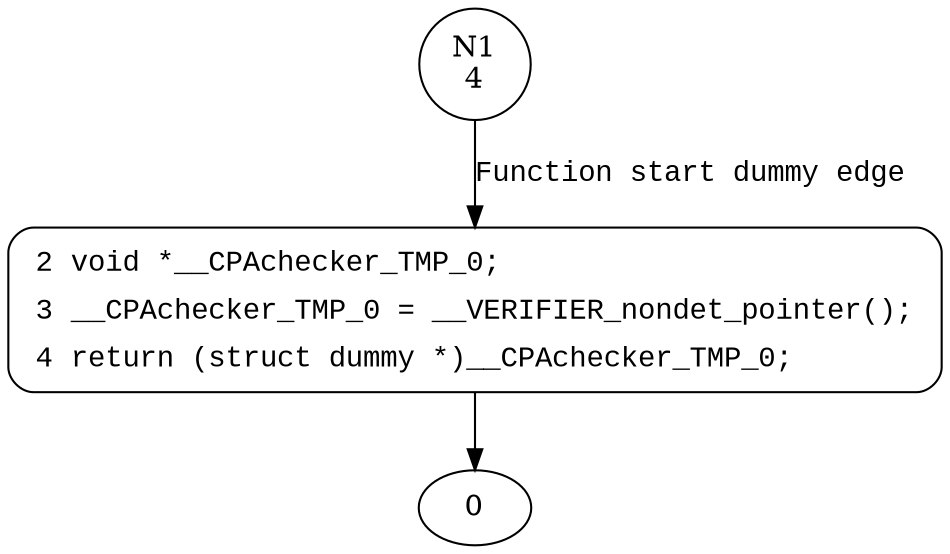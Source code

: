 digraph get_dummy {
1 [shape="circle" label="N1\n4"]
2 [shape="circle" label="N2\n3"]
2 [style="filled,bold" penwidth="1" fillcolor="white" fontname="Courier New" shape="Mrecord" label=<<table border="0" cellborder="0" cellpadding="3" bgcolor="white"><tr><td align="right">2</td><td align="left">void *__CPAchecker_TMP_0;</td></tr><tr><td align="right">3</td><td align="left">__CPAchecker_TMP_0 = __VERIFIER_nondet_pointer();</td></tr><tr><td align="right">4</td><td align="left">return (struct dummy *)__CPAchecker_TMP_0;</td></tr></table>>]
2 -> 0[label=""]
1 -> 2 [label="Function start dummy edge" fontname="Courier New"]
}